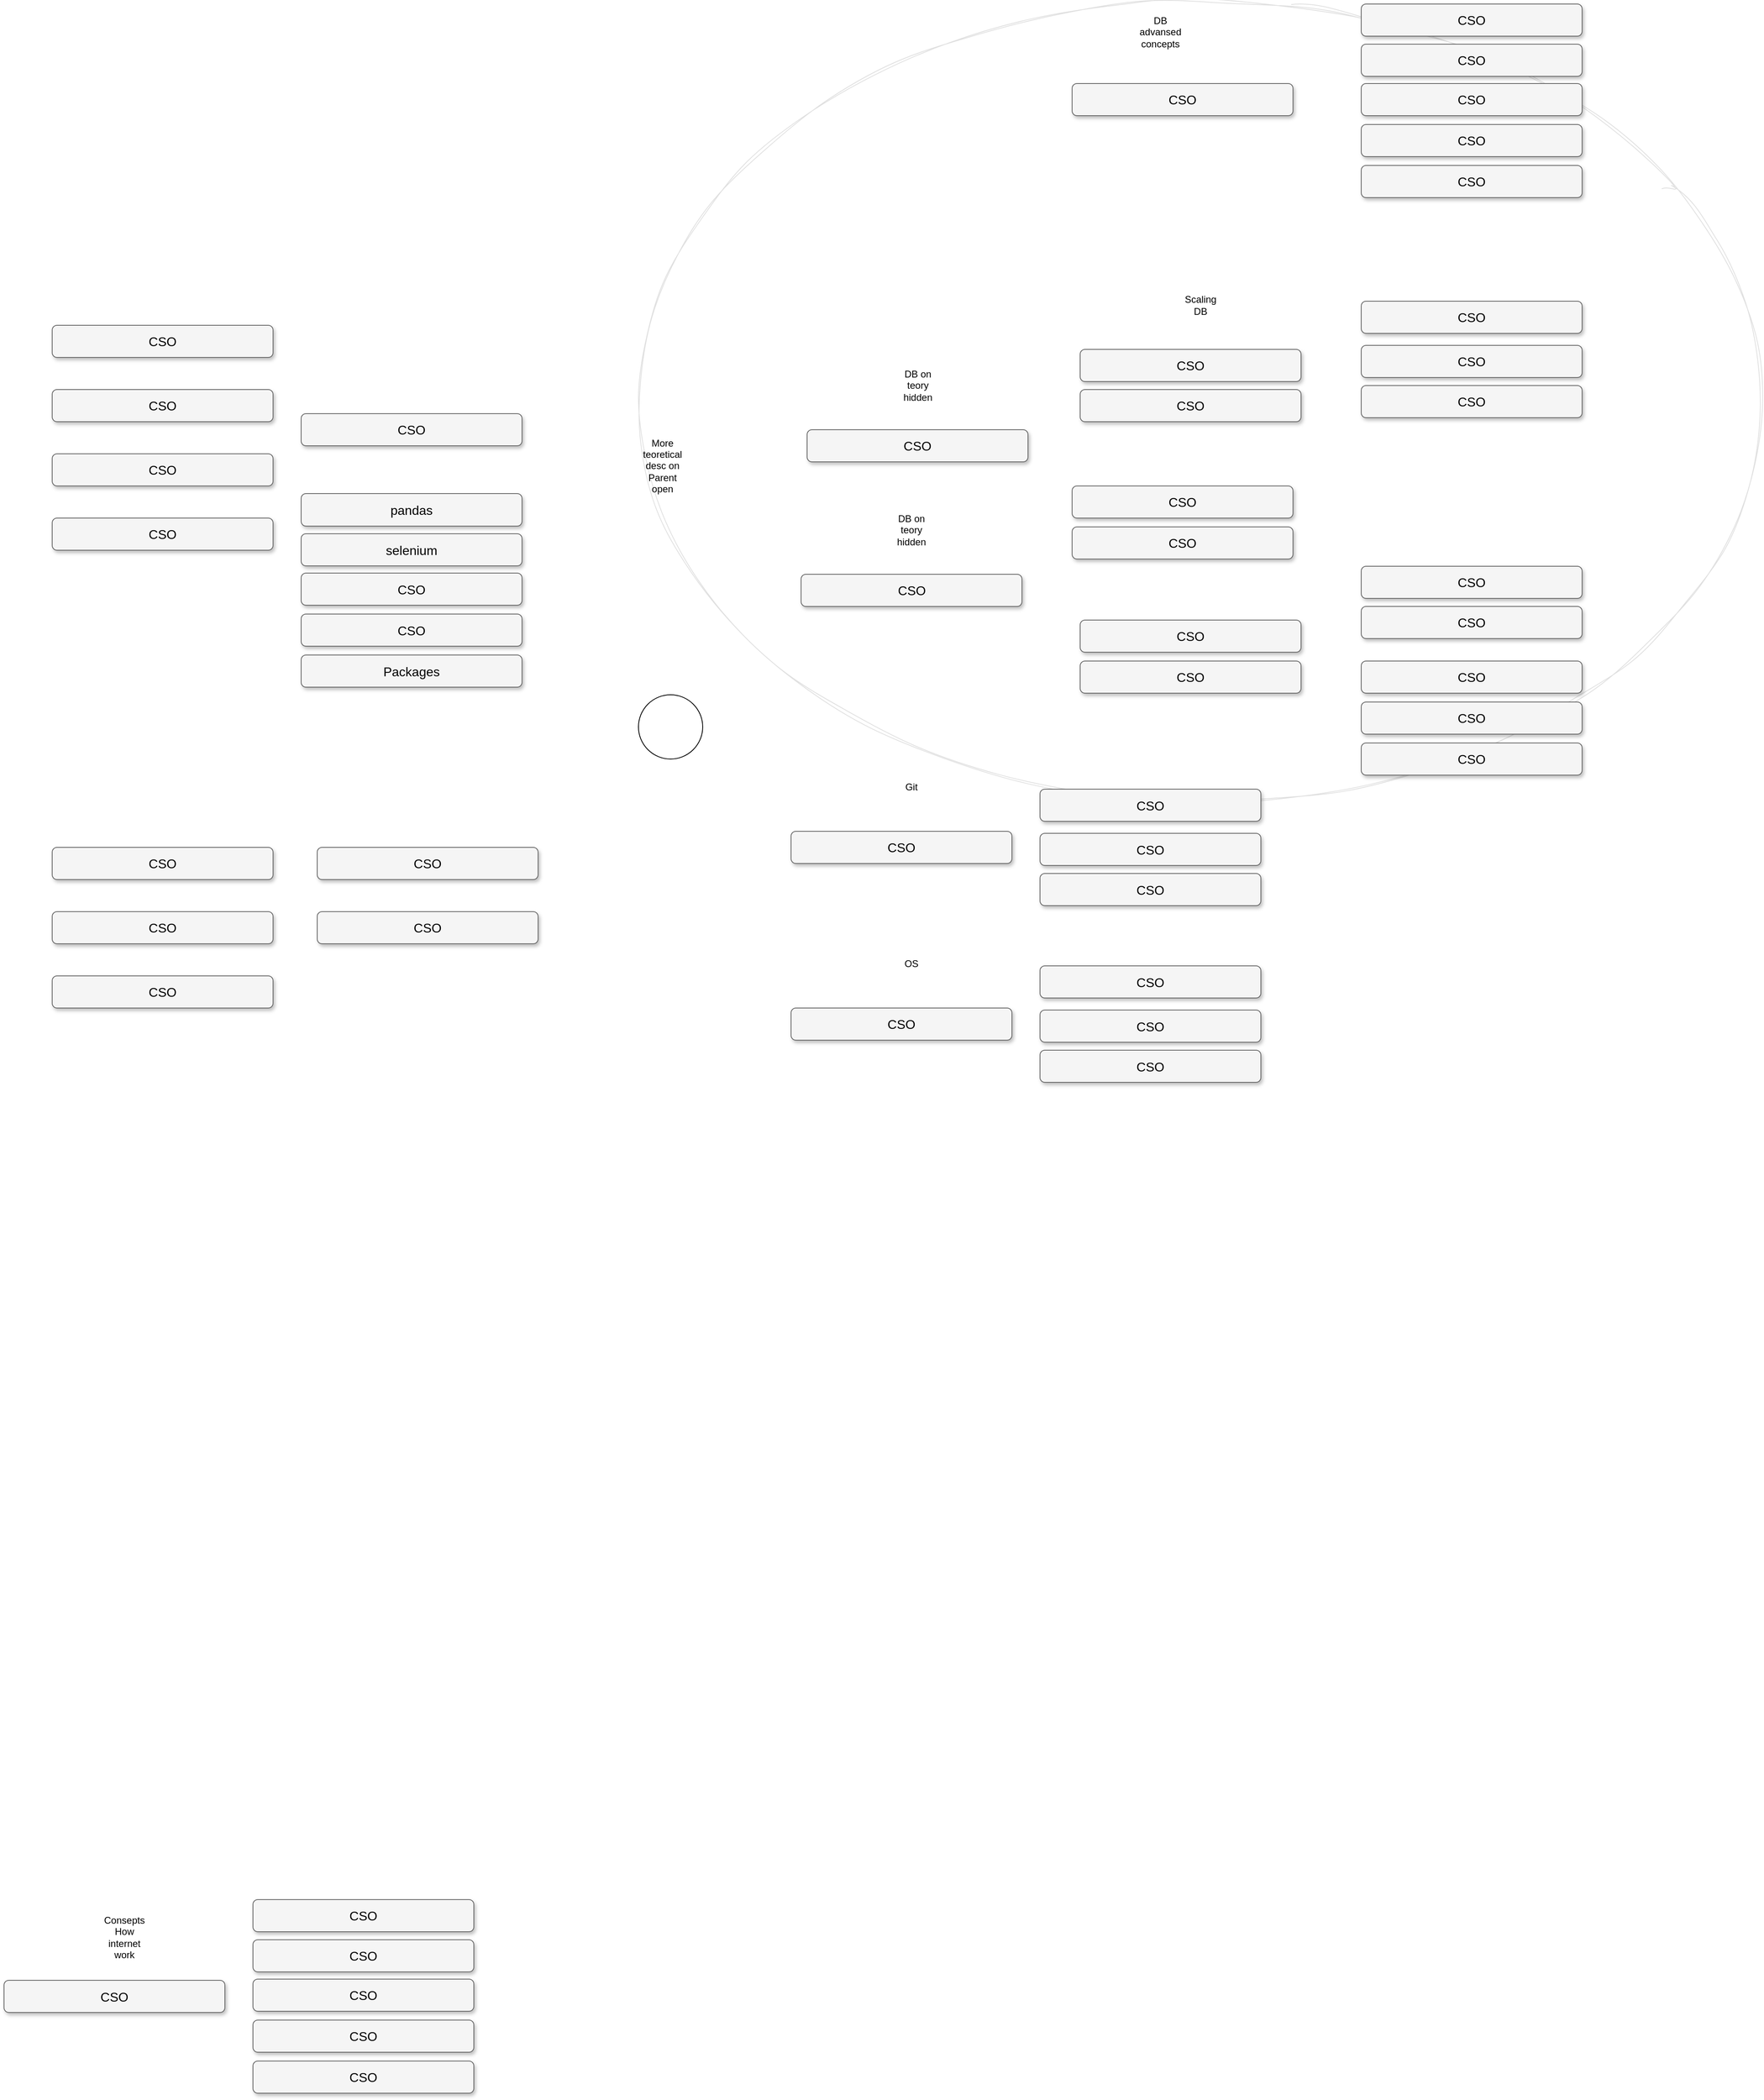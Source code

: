 <mxfile version="21.1.4" type="github">
  <diagram name="Page-1" id="b98fa263-6416-c6ec-5b7d-78bf54ef71d0">
    <mxGraphModel dx="2206" dy="2402" grid="1" gridSize="10" guides="1" tooltips="1" connect="1" arrows="1" fold="1" page="1" pageScale="1.5" pageWidth="1169" pageHeight="826" background="none" math="0" shadow="0">
      <root>
        <mxCell id="0" style=";html=1;" />
        <mxCell id="1" style=";html=1;" parent="0" />
        <mxCell id="w0nPLynQn5txn0c__vby-64" value="" style="ellipse;whiteSpace=wrap;html=1;opacity=12;sketch=1;curveFitting=1;jiggle=2;" vertex="1" parent="1">
          <mxGeometry x="900" y="-374.5" width="1400" height="999" as="geometry" />
        </mxCell>
        <mxCell id="w0nPLynQn5txn0c__vby-1" value="CSO" style="whiteSpace=wrap;html=1;rounded=1;shadow=1;strokeWidth=1;fontSize=16;align=center;fillColor=#f5f5f5;strokeColor=#666666;" vertex="1" parent="1">
          <mxGeometry x="480" y="140" width="275" height="40" as="geometry" />
        </mxCell>
        <mxCell id="w0nPLynQn5txn0c__vby-2" value="" style="ellipse;whiteSpace=wrap;html=1;aspect=fixed;" vertex="1" parent="1">
          <mxGeometry x="900" y="490" width="80" height="80" as="geometry" />
        </mxCell>
        <mxCell id="w0nPLynQn5txn0c__vby-3" value="CSO" style="whiteSpace=wrap;html=1;rounded=1;shadow=1;strokeWidth=1;fontSize=16;align=center;fillColor=#f5f5f5;strokeColor=#666666;" vertex="1" parent="1">
          <mxGeometry x="500" y="680" width="275" height="40" as="geometry" />
        </mxCell>
        <mxCell id="w0nPLynQn5txn0c__vby-4" value="CSO" style="whiteSpace=wrap;html=1;rounded=1;shadow=1;strokeWidth=1;fontSize=16;align=center;fillColor=#f5f5f5;strokeColor=#666666;" vertex="1" parent="1">
          <mxGeometry x="500" y="760" width="275" height="40" as="geometry" />
        </mxCell>
        <mxCell id="w0nPLynQn5txn0c__vby-5" value="CSO" style="whiteSpace=wrap;html=1;rounded=1;shadow=1;strokeWidth=1;fontSize=16;align=center;fillColor=#f5f5f5;strokeColor=#666666;" vertex="1" parent="1">
          <mxGeometry x="170" y="30" width="275" height="40" as="geometry" />
        </mxCell>
        <mxCell id="w0nPLynQn5txn0c__vby-6" value="CSO" style="whiteSpace=wrap;html=1;rounded=1;shadow=1;strokeWidth=1;fontSize=16;align=center;fillColor=#f5f5f5;strokeColor=#666666;" vertex="1" parent="1">
          <mxGeometry x="170" y="110" width="275" height="40" as="geometry" />
        </mxCell>
        <mxCell id="w0nPLynQn5txn0c__vby-7" value="CSO" style="whiteSpace=wrap;html=1;rounded=1;shadow=1;strokeWidth=1;fontSize=16;align=center;fillColor=#f5f5f5;strokeColor=#666666;" vertex="1" parent="1">
          <mxGeometry x="170" y="190" width="275" height="40" as="geometry" />
        </mxCell>
        <mxCell id="w0nPLynQn5txn0c__vby-8" value="CSO" style="whiteSpace=wrap;html=1;rounded=1;shadow=1;strokeWidth=1;fontSize=16;align=center;fillColor=#f5f5f5;strokeColor=#666666;" vertex="1" parent="1">
          <mxGeometry x="170" y="270" width="275" height="40" as="geometry" />
        </mxCell>
        <mxCell id="w0nPLynQn5txn0c__vby-9" value="CSO" style="whiteSpace=wrap;html=1;rounded=1;shadow=1;strokeWidth=1;fontSize=16;align=center;fillColor=#f5f5f5;strokeColor=#666666;" vertex="1" parent="1">
          <mxGeometry x="170" y="680" width="275" height="40" as="geometry" />
        </mxCell>
        <mxCell id="w0nPLynQn5txn0c__vby-10" value="CSO" style="whiteSpace=wrap;html=1;rounded=1;shadow=1;strokeWidth=1;fontSize=16;align=center;fillColor=#f5f5f5;strokeColor=#666666;" vertex="1" parent="1">
          <mxGeometry x="170" y="760" width="275" height="40" as="geometry" />
        </mxCell>
        <mxCell id="w0nPLynQn5txn0c__vby-11" value="CSO" style="whiteSpace=wrap;html=1;rounded=1;shadow=1;strokeWidth=1;fontSize=16;align=center;fillColor=#f5f5f5;strokeColor=#666666;" vertex="1" parent="1">
          <mxGeometry x="170" y="840" width="275" height="40" as="geometry" />
        </mxCell>
        <mxCell id="w0nPLynQn5txn0c__vby-12" value="CSO" style="whiteSpace=wrap;html=1;rounded=1;shadow=1;strokeWidth=1;fontSize=16;align=center;fillColor=#f5f5f5;strokeColor=#666666;" vertex="1" parent="1">
          <mxGeometry x="110" y="2090.5" width="275" height="40" as="geometry" />
        </mxCell>
        <mxCell id="w0nPLynQn5txn0c__vby-13" value="CSO" style="whiteSpace=wrap;html=1;rounded=1;shadow=1;strokeWidth=1;fontSize=16;align=center;fillColor=#f5f5f5;strokeColor=#666666;" vertex="1" parent="1">
          <mxGeometry x="1800" y="330" width="275" height="40" as="geometry" />
        </mxCell>
        <mxCell id="w0nPLynQn5txn0c__vby-14" value="CSO" style="whiteSpace=wrap;html=1;rounded=1;shadow=1;strokeWidth=1;fontSize=16;align=center;fillColor=#f5f5f5;strokeColor=#666666;" vertex="1" parent="1">
          <mxGeometry x="1800" y="380" width="275" height="40" as="geometry" />
        </mxCell>
        <mxCell id="w0nPLynQn5txn0c__vby-15" value="CSO" style="whiteSpace=wrap;html=1;rounded=1;shadow=1;strokeWidth=1;fontSize=16;align=center;fillColor=#f5f5f5;strokeColor=#666666;" vertex="1" parent="1">
          <mxGeometry x="1800" y="448" width="275" height="40" as="geometry" />
        </mxCell>
        <mxCell id="w0nPLynQn5txn0c__vby-16" value="CSO" style="whiteSpace=wrap;html=1;rounded=1;shadow=1;strokeWidth=1;fontSize=16;align=center;fillColor=#f5f5f5;strokeColor=#666666;" vertex="1" parent="1">
          <mxGeometry x="1800" y="499" width="275" height="40" as="geometry" />
        </mxCell>
        <mxCell id="w0nPLynQn5txn0c__vby-17" value="CSO" style="whiteSpace=wrap;html=1;rounded=1;shadow=1;strokeWidth=1;fontSize=16;align=center;fillColor=#f5f5f5;strokeColor=#666666;" vertex="1" parent="1">
          <mxGeometry x="1800" y="550" width="275" height="40" as="geometry" />
        </mxCell>
        <mxCell id="w0nPLynQn5txn0c__vby-18" value="CSO" style="whiteSpace=wrap;html=1;rounded=1;shadow=1;strokeWidth=1;fontSize=16;align=center;fillColor=#f5f5f5;strokeColor=#666666;" vertex="1" parent="1">
          <mxGeometry x="1090" y="660" width="275" height="40" as="geometry" />
        </mxCell>
        <mxCell id="w0nPLynQn5txn0c__vby-19" value="CSO" style="whiteSpace=wrap;html=1;rounded=1;shadow=1;strokeWidth=1;fontSize=16;align=center;fillColor=#f5f5f5;strokeColor=#666666;" vertex="1" parent="1">
          <mxGeometry x="1400" y="712.5" width="275" height="40" as="geometry" />
        </mxCell>
        <mxCell id="w0nPLynQn5txn0c__vby-20" value="CSO" style="whiteSpace=wrap;html=1;rounded=1;shadow=1;strokeWidth=1;fontSize=16;align=center;fillColor=#f5f5f5;strokeColor=#666666;" vertex="1" parent="1">
          <mxGeometry x="1400" y="662.5" width="275" height="40" as="geometry" />
        </mxCell>
        <mxCell id="w0nPLynQn5txn0c__vby-21" value="CSO" style="whiteSpace=wrap;html=1;rounded=1;shadow=1;strokeWidth=1;fontSize=16;align=center;fillColor=#f5f5f5;strokeColor=#666666;" vertex="1" parent="1">
          <mxGeometry x="1400" y="607.5" width="275" height="40" as="geometry" />
        </mxCell>
        <mxCell id="w0nPLynQn5txn0c__vby-22" value="Git" style="text;html=1;strokeColor=none;fillColor=none;align=center;verticalAlign=middle;whiteSpace=wrap;rounded=0;" vertex="1" parent="1">
          <mxGeometry x="1210" y="590" width="60" height="30" as="geometry" />
        </mxCell>
        <mxCell id="w0nPLynQn5txn0c__vby-23" value="Consepts How internet work" style="text;html=1;strokeColor=none;fillColor=none;align=center;verticalAlign=middle;whiteSpace=wrap;rounded=0;" vertex="1" parent="1">
          <mxGeometry x="230" y="2021.5" width="60" height="30" as="geometry" />
        </mxCell>
        <mxCell id="w0nPLynQn5txn0c__vby-24" value="CSO" style="whiteSpace=wrap;html=1;rounded=1;shadow=1;strokeWidth=1;fontSize=16;align=center;fillColor=#f5f5f5;strokeColor=#666666;" vertex="1" parent="1">
          <mxGeometry x="1102.5" y="340" width="275" height="40" as="geometry" />
        </mxCell>
        <mxCell id="w0nPLynQn5txn0c__vby-25" value="DB on teory hidden&lt;br&gt;" style="text;html=1;strokeColor=none;fillColor=none;align=center;verticalAlign=middle;whiteSpace=wrap;rounded=0;" vertex="1" parent="1">
          <mxGeometry x="1210" y="270" width="60" height="30" as="geometry" />
        </mxCell>
        <mxCell id="w0nPLynQn5txn0c__vby-26" value="CSO" style="whiteSpace=wrap;html=1;rounded=1;shadow=1;strokeWidth=1;fontSize=16;align=center;fillColor=#f5f5f5;strokeColor=#666666;" vertex="1" parent="1">
          <mxGeometry x="420" y="1990" width="275" height="40" as="geometry" />
        </mxCell>
        <mxCell id="w0nPLynQn5txn0c__vby-27" value="CSO" style="whiteSpace=wrap;html=1;rounded=1;shadow=1;strokeWidth=1;fontSize=16;align=center;fillColor=#f5f5f5;strokeColor=#666666;" vertex="1" parent="1">
          <mxGeometry x="420" y="2040" width="275" height="40" as="geometry" />
        </mxCell>
        <mxCell id="w0nPLynQn5txn0c__vby-28" value="CSO" style="whiteSpace=wrap;html=1;rounded=1;shadow=1;strokeWidth=1;fontSize=16;align=center;fillColor=#f5f5f5;strokeColor=#666666;" vertex="1" parent="1">
          <mxGeometry x="420" y="2089" width="275" height="40" as="geometry" />
        </mxCell>
        <mxCell id="w0nPLynQn5txn0c__vby-29" value="CSO" style="whiteSpace=wrap;html=1;rounded=1;shadow=1;strokeWidth=1;fontSize=16;align=center;fillColor=#f5f5f5;strokeColor=#666666;" vertex="1" parent="1">
          <mxGeometry x="420" y="2140" width="275" height="40" as="geometry" />
        </mxCell>
        <mxCell id="w0nPLynQn5txn0c__vby-30" value="CSO" style="whiteSpace=wrap;html=1;rounded=1;shadow=1;strokeWidth=1;fontSize=16;align=center;fillColor=#f5f5f5;strokeColor=#666666;" vertex="1" parent="1">
          <mxGeometry x="420" y="2191" width="275" height="40" as="geometry" />
        </mxCell>
        <mxCell id="w0nPLynQn5txn0c__vby-31" value="More teoretical desc on Parent open&lt;br&gt;" style="text;html=1;strokeColor=none;fillColor=none;align=center;verticalAlign=middle;whiteSpace=wrap;rounded=0;" vertex="1" parent="1">
          <mxGeometry x="900" y="190" width="60" height="30" as="geometry" />
        </mxCell>
        <mxCell id="w0nPLynQn5txn0c__vby-32" value="CSO" style="whiteSpace=wrap;html=1;rounded=1;shadow=1;strokeWidth=1;fontSize=16;align=center;fillColor=#f5f5f5;strokeColor=#666666;" vertex="1" parent="1">
          <mxGeometry x="1450" y="397" width="275" height="40" as="geometry" />
        </mxCell>
        <mxCell id="w0nPLynQn5txn0c__vby-33" value="CSO" style="whiteSpace=wrap;html=1;rounded=1;shadow=1;strokeWidth=1;fontSize=16;align=center;fillColor=#f5f5f5;strokeColor=#666666;" vertex="1" parent="1">
          <mxGeometry x="1450" y="448" width="275" height="40" as="geometry" />
        </mxCell>
        <mxCell id="w0nPLynQn5txn0c__vby-34" value="CSO" style="whiteSpace=wrap;html=1;rounded=1;shadow=1;strokeWidth=1;fontSize=16;align=center;fillColor=#f5f5f5;strokeColor=#666666;" vertex="1" parent="1">
          <mxGeometry x="1090" y="880" width="275" height="40" as="geometry" />
        </mxCell>
        <mxCell id="w0nPLynQn5txn0c__vby-35" value="CSO" style="whiteSpace=wrap;html=1;rounded=1;shadow=1;strokeWidth=1;fontSize=16;align=center;fillColor=#f5f5f5;strokeColor=#666666;" vertex="1" parent="1">
          <mxGeometry x="1400" y="932.5" width="275" height="40" as="geometry" />
        </mxCell>
        <mxCell id="w0nPLynQn5txn0c__vby-36" value="CSO" style="whiteSpace=wrap;html=1;rounded=1;shadow=1;strokeWidth=1;fontSize=16;align=center;fillColor=#f5f5f5;strokeColor=#666666;" vertex="1" parent="1">
          <mxGeometry x="1400" y="882.5" width="275" height="40" as="geometry" />
        </mxCell>
        <mxCell id="w0nPLynQn5txn0c__vby-37" value="CSO" style="whiteSpace=wrap;html=1;rounded=1;shadow=1;strokeWidth=1;fontSize=16;align=center;fillColor=#f5f5f5;strokeColor=#666666;" vertex="1" parent="1">
          <mxGeometry x="1400" y="827.5" width="275" height="40" as="geometry" />
        </mxCell>
        <mxCell id="w0nPLynQn5txn0c__vby-38" value="OS" style="text;html=1;strokeColor=none;fillColor=none;align=center;verticalAlign=middle;whiteSpace=wrap;rounded=0;" vertex="1" parent="1">
          <mxGeometry x="1210" y="810" width="60" height="30" as="geometry" />
        </mxCell>
        <mxCell id="w0nPLynQn5txn0c__vby-39" value="CSO" style="whiteSpace=wrap;html=1;rounded=1;shadow=1;strokeWidth=1;fontSize=16;align=center;fillColor=#f5f5f5;strokeColor=#666666;" vertex="1" parent="1">
          <mxGeometry x="1440" y="-271" width="275" height="40" as="geometry" />
        </mxCell>
        <mxCell id="w0nPLynQn5txn0c__vby-40" value="CSO" style="whiteSpace=wrap;html=1;rounded=1;shadow=1;strokeWidth=1;fontSize=16;align=center;fillColor=#f5f5f5;strokeColor=#666666;" vertex="1" parent="1">
          <mxGeometry x="1800" y="-370" width="275" height="40" as="geometry" />
        </mxCell>
        <mxCell id="w0nPLynQn5txn0c__vby-41" value="CSO" style="whiteSpace=wrap;html=1;rounded=1;shadow=1;strokeWidth=1;fontSize=16;align=center;fillColor=#f5f5f5;strokeColor=#666666;" vertex="1" parent="1">
          <mxGeometry x="1800" y="-320" width="275" height="40" as="geometry" />
        </mxCell>
        <mxCell id="w0nPLynQn5txn0c__vby-42" value="CSO" style="whiteSpace=wrap;html=1;rounded=1;shadow=1;strokeWidth=1;fontSize=16;align=center;fillColor=#f5f5f5;strokeColor=#666666;" vertex="1" parent="1">
          <mxGeometry x="1800" y="-271" width="275" height="40" as="geometry" />
        </mxCell>
        <mxCell id="w0nPLynQn5txn0c__vby-43" value="CSO" style="whiteSpace=wrap;html=1;rounded=1;shadow=1;strokeWidth=1;fontSize=16;align=center;fillColor=#f5f5f5;strokeColor=#666666;" vertex="1" parent="1">
          <mxGeometry x="1800" y="-220" width="275" height="40" as="geometry" />
        </mxCell>
        <mxCell id="w0nPLynQn5txn0c__vby-44" value="CSO" style="whiteSpace=wrap;html=1;rounded=1;shadow=1;strokeWidth=1;fontSize=16;align=center;fillColor=#f5f5f5;strokeColor=#666666;" vertex="1" parent="1">
          <mxGeometry x="1800" y="-169" width="275" height="40" as="geometry" />
        </mxCell>
        <mxCell id="w0nPLynQn5txn0c__vby-46" value="DB advansed concepts&lt;br&gt;" style="text;html=1;strokeColor=none;fillColor=none;align=center;verticalAlign=middle;whiteSpace=wrap;rounded=0;" vertex="1" parent="1">
          <mxGeometry x="1520" y="-350" width="60" height="30" as="geometry" />
        </mxCell>
        <mxCell id="w0nPLynQn5txn0c__vby-47" value="CSO" style="whiteSpace=wrap;html=1;rounded=1;shadow=1;strokeWidth=1;fontSize=16;align=center;fillColor=#f5f5f5;strokeColor=#666666;" vertex="1" parent="1">
          <mxGeometry x="1450" y="60" width="275" height="40" as="geometry" />
        </mxCell>
        <mxCell id="w0nPLynQn5txn0c__vby-48" value="CSO" style="whiteSpace=wrap;html=1;rounded=1;shadow=1;strokeWidth=1;fontSize=16;align=center;fillColor=#f5f5f5;strokeColor=#666666;" vertex="1" parent="1">
          <mxGeometry x="1800" y="105" width="275" height="40" as="geometry" />
        </mxCell>
        <mxCell id="w0nPLynQn5txn0c__vby-49" value="CSO" style="whiteSpace=wrap;html=1;rounded=1;shadow=1;strokeWidth=1;fontSize=16;align=center;fillColor=#f5f5f5;strokeColor=#666666;" vertex="1" parent="1">
          <mxGeometry x="1800" y="55" width="275" height="40" as="geometry" />
        </mxCell>
        <mxCell id="w0nPLynQn5txn0c__vby-50" value="CSO" style="whiteSpace=wrap;html=1;rounded=1;shadow=1;strokeWidth=1;fontSize=16;align=center;fillColor=#f5f5f5;strokeColor=#666666;" vertex="1" parent="1">
          <mxGeometry x="1800" width="275" height="40" as="geometry" />
        </mxCell>
        <mxCell id="w0nPLynQn5txn0c__vby-51" value="Scaling DB" style="text;html=1;strokeColor=none;fillColor=none;align=center;verticalAlign=middle;whiteSpace=wrap;rounded=0;" vertex="1" parent="1">
          <mxGeometry x="1570" y="-10" width="60" height="30" as="geometry" />
        </mxCell>
        <mxCell id="w0nPLynQn5txn0c__vby-54" value="CSO" style="whiteSpace=wrap;html=1;rounded=1;shadow=1;strokeWidth=1;fontSize=16;align=center;fillColor=#f5f5f5;strokeColor=#666666;" vertex="1" parent="1">
          <mxGeometry x="1440" y="230" width="275" height="40" as="geometry" />
        </mxCell>
        <mxCell id="w0nPLynQn5txn0c__vby-55" value="CSO" style="whiteSpace=wrap;html=1;rounded=1;shadow=1;strokeWidth=1;fontSize=16;align=center;fillColor=#f5f5f5;strokeColor=#666666;" vertex="1" parent="1">
          <mxGeometry x="1440" y="281" width="275" height="40" as="geometry" />
        </mxCell>
        <mxCell id="w0nPLynQn5txn0c__vby-56" value="CSO" style="whiteSpace=wrap;html=1;rounded=1;shadow=1;strokeWidth=1;fontSize=16;align=center;fillColor=#f5f5f5;strokeColor=#666666;" vertex="1" parent="1">
          <mxGeometry x="1110" y="160" width="275" height="40" as="geometry" />
        </mxCell>
        <mxCell id="w0nPLynQn5txn0c__vby-57" value="DB on teory hidden&lt;br&gt;" style="text;html=1;strokeColor=none;fillColor=none;align=center;verticalAlign=middle;whiteSpace=wrap;rounded=0;" vertex="1" parent="1">
          <mxGeometry x="1217.5" y="90" width="60" height="30" as="geometry" />
        </mxCell>
        <mxCell id="w0nPLynQn5txn0c__vby-58" value="CSO" style="whiteSpace=wrap;html=1;rounded=1;shadow=1;strokeWidth=1;fontSize=16;align=center;fillColor=#f5f5f5;strokeColor=#666666;" vertex="1" parent="1">
          <mxGeometry x="1450" y="110" width="275" height="40" as="geometry" />
        </mxCell>
        <mxCell id="w0nPLynQn5txn0c__vby-71" value="pandas" style="whiteSpace=wrap;html=1;rounded=1;shadow=1;strokeWidth=1;fontSize=16;align=center;fillColor=#f5f5f5;strokeColor=#666666;" vertex="1" parent="1">
          <mxGeometry x="480" y="239.5" width="275" height="40.5" as="geometry" />
        </mxCell>
        <mxCell id="w0nPLynQn5txn0c__vby-72" value="selenium" style="whiteSpace=wrap;html=1;rounded=1;shadow=1;strokeWidth=1;fontSize=16;align=center;fillColor=#f5f5f5;strokeColor=#666666;" vertex="1" parent="1">
          <mxGeometry x="480" y="289.5" width="275" height="40" as="geometry" />
        </mxCell>
        <mxCell id="w0nPLynQn5txn0c__vby-73" value="CSO" style="whiteSpace=wrap;html=1;rounded=1;shadow=1;strokeWidth=1;fontSize=16;align=center;fillColor=#f5f5f5;strokeColor=#666666;" vertex="1" parent="1">
          <mxGeometry x="480" y="338.5" width="275" height="40" as="geometry" />
        </mxCell>
        <mxCell id="w0nPLynQn5txn0c__vby-74" value="CSO" style="whiteSpace=wrap;html=1;rounded=1;shadow=1;strokeWidth=1;fontSize=16;align=center;fillColor=#f5f5f5;strokeColor=#666666;" vertex="1" parent="1">
          <mxGeometry x="480" y="389.5" width="275" height="40" as="geometry" />
        </mxCell>
        <mxCell id="w0nPLynQn5txn0c__vby-75" value="Packages" style="whiteSpace=wrap;html=1;rounded=1;shadow=1;strokeWidth=1;fontSize=16;align=center;fillColor=#f5f5f5;strokeColor=#666666;" vertex="1" parent="1">
          <mxGeometry x="480" y="440.5" width="275" height="40" as="geometry" />
        </mxCell>
      </root>
    </mxGraphModel>
  </diagram>
</mxfile>
